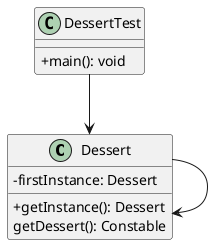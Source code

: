 @startuml
skinparam classAttributeIconSize 0

class Dessert{
    - firstInstance: Dessert
    + getInstance(): Dessert
    getDessert(): Constable
}

class DessertTest{
+main(): void
}

DessertTest --> Dessert

Dessert --> Dessert

@enduml